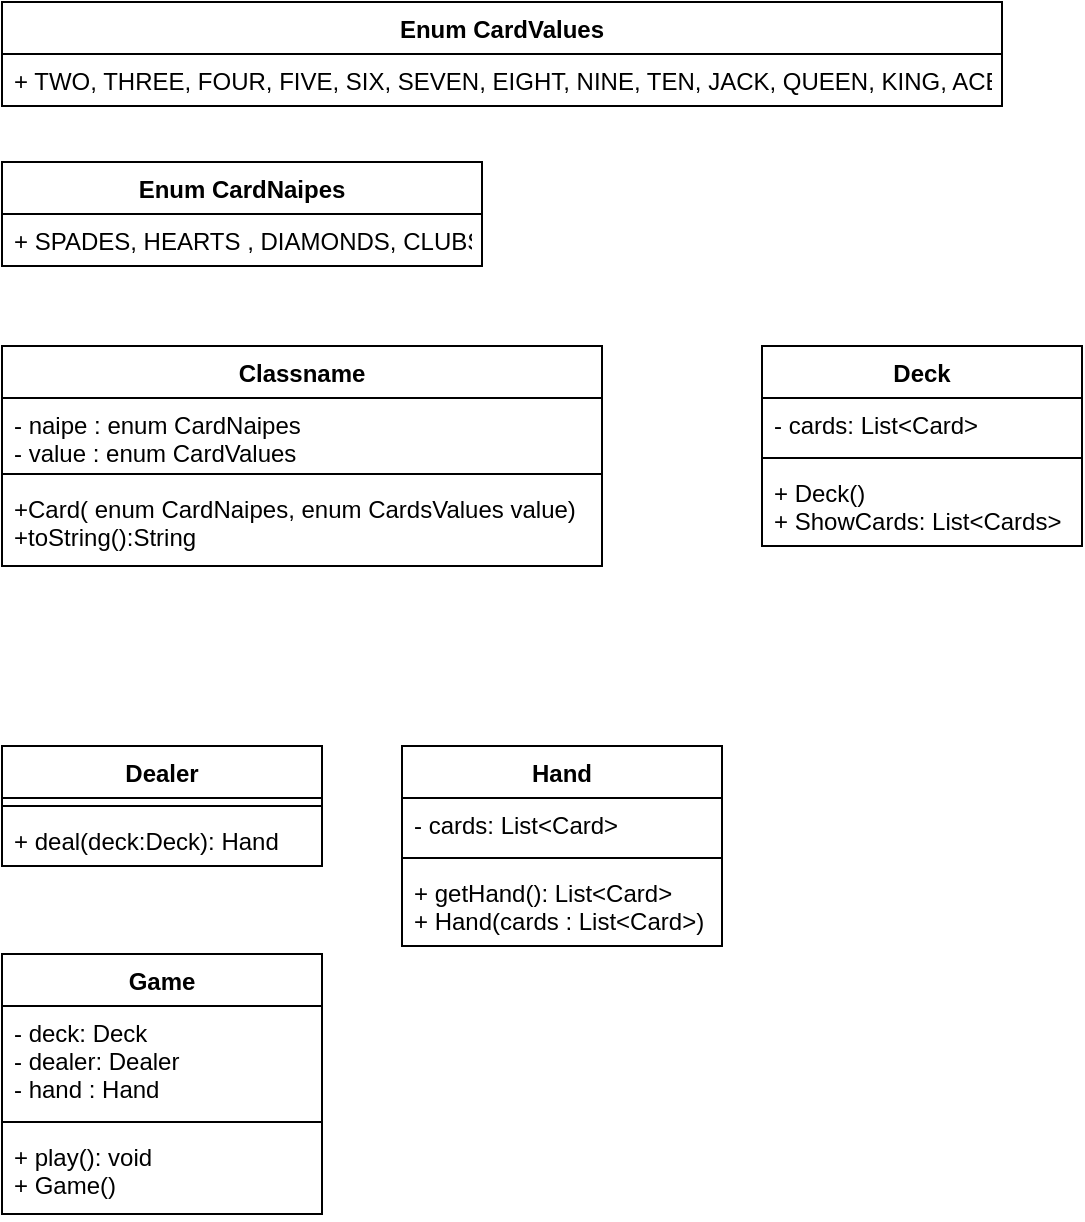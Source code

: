 <mxfile version="11.1.4"><diagram id="koibtEtsrYrakeVHjf50" name="Page-1"><mxGraphModel dx="1422" dy="796" grid="1" gridSize="10" guides="1" tooltips="1" connect="1" arrows="1" fold="1" page="1" pageScale="1" pageWidth="827" pageHeight="1169" math="0" shadow="0"><root><mxCell id="0"/><mxCell id="1" parent="0"/><mxCell id="hBwhrvFoh0MOdJbI9Gcj-6" value="Deck" style="swimlane;fontStyle=1;align=center;verticalAlign=top;childLayout=stackLayout;horizontal=1;startSize=26;horizontalStack=0;resizeParent=1;resizeParentMax=0;resizeLast=0;collapsible=1;marginBottom=0;noLabel=0;" vertex="1" parent="1"><mxGeometry x="540" y="402" width="160" height="100" as="geometry"/></mxCell><mxCell id="hBwhrvFoh0MOdJbI9Gcj-7" value="- cards: List&lt;Card&gt;" style="text;strokeColor=none;fillColor=none;align=left;verticalAlign=top;spacingLeft=4;spacingRight=4;overflow=hidden;rotatable=0;points=[[0,0.5],[1,0.5]];portConstraint=eastwest;collapsible=0;" vertex="1" parent="hBwhrvFoh0MOdJbI9Gcj-6"><mxGeometry y="26" width="160" height="26" as="geometry"/></mxCell><mxCell id="hBwhrvFoh0MOdJbI9Gcj-8" value="" style="line;strokeWidth=1;fillColor=none;align=left;verticalAlign=middle;spacingTop=-1;spacingLeft=3;spacingRight=3;rotatable=0;labelPosition=right;points=[];portConstraint=eastwest;collapsible=0;" vertex="1" parent="hBwhrvFoh0MOdJbI9Gcj-6"><mxGeometry y="52" width="160" height="8" as="geometry"/></mxCell><mxCell id="hBwhrvFoh0MOdJbI9Gcj-9" value="+ Deck()&#10;+ ShowCards: List&lt;Cards&gt;" style="text;strokeColor=none;fillColor=none;align=left;verticalAlign=top;spacingLeft=4;spacingRight=4;overflow=hidden;rotatable=0;points=[[0,0.5],[1,0.5]];portConstraint=eastwest;collapsible=0;" vertex="1" parent="hBwhrvFoh0MOdJbI9Gcj-6"><mxGeometry y="60" width="160" height="40" as="geometry"/></mxCell><mxCell id="hBwhrvFoh0MOdJbI9Gcj-10" value="Enum CardValues" style="swimlane;fontStyle=1;align=center;verticalAlign=top;childLayout=stackLayout;horizontal=1;startSize=26;horizontalStack=0;resizeParent=1;resizeParentMax=0;resizeLast=0;collapsible=1;marginBottom=0;" vertex="1" parent="1"><mxGeometry x="160" y="230" width="500" height="52" as="geometry"/></mxCell><mxCell id="hBwhrvFoh0MOdJbI9Gcj-11" value="+ TWO, THREE, FOUR, FIVE, SIX, SEVEN, EIGHT, NINE, TEN, JACK, QUEEN, KING, ACE" style="text;strokeColor=none;fillColor=none;align=left;verticalAlign=top;spacingLeft=4;spacingRight=4;overflow=hidden;rotatable=0;points=[[0,0.5],[1,0.5]];portConstraint=eastwest;" vertex="1" parent="hBwhrvFoh0MOdJbI9Gcj-10"><mxGeometry y="26" width="500" height="26" as="geometry"/></mxCell><mxCell id="hBwhrvFoh0MOdJbI9Gcj-14" value="Enum CardNaipes" style="swimlane;fontStyle=1;align=center;verticalAlign=top;childLayout=stackLayout;horizontal=1;startSize=26;horizontalStack=0;resizeParent=1;resizeParentMax=0;resizeLast=0;collapsible=1;marginBottom=0;" vertex="1" parent="1"><mxGeometry x="160" y="310" width="240" height="52" as="geometry"/></mxCell><mxCell id="hBwhrvFoh0MOdJbI9Gcj-15" value="+ SPADES, HEARTS , DIAMONDS, CLUBS" style="text;strokeColor=none;fillColor=none;align=left;verticalAlign=top;spacingLeft=4;spacingRight=4;overflow=hidden;rotatable=0;points=[[0,0.5],[1,0.5]];portConstraint=eastwest;" vertex="1" parent="hBwhrvFoh0MOdJbI9Gcj-14"><mxGeometry y="26" width="240" height="26" as="geometry"/></mxCell><mxCell id="hBwhrvFoh0MOdJbI9Gcj-20" value="Dealer" style="swimlane;fontStyle=1;align=center;verticalAlign=top;childLayout=stackLayout;horizontal=1;startSize=26;horizontalStack=0;resizeParent=1;resizeParentMax=0;resizeLast=0;collapsible=1;marginBottom=0;fillColor=none;gradientColor=none;" vertex="1" parent="1"><mxGeometry x="160" y="602" width="160" height="60" as="geometry"/></mxCell><mxCell id="hBwhrvFoh0MOdJbI9Gcj-22" value="" style="line;strokeWidth=1;fillColor=none;align=left;verticalAlign=middle;spacingTop=-1;spacingLeft=3;spacingRight=3;rotatable=0;labelPosition=right;points=[];portConstraint=eastwest;" vertex="1" parent="hBwhrvFoh0MOdJbI9Gcj-20"><mxGeometry y="26" width="160" height="8" as="geometry"/></mxCell><mxCell id="hBwhrvFoh0MOdJbI9Gcj-23" value="+ deal(deck:Deck): Hand" style="text;strokeColor=none;fillColor=none;align=left;verticalAlign=top;spacingLeft=4;spacingRight=4;overflow=hidden;rotatable=0;points=[[0,0.5],[1,0.5]];portConstraint=eastwest;" vertex="1" parent="hBwhrvFoh0MOdJbI9Gcj-20"><mxGeometry y="34" width="160" height="26" as="geometry"/></mxCell><mxCell id="hBwhrvFoh0MOdJbI9Gcj-24" value="Hand" style="swimlane;fontStyle=1;align=center;verticalAlign=top;childLayout=stackLayout;horizontal=1;startSize=26;horizontalStack=0;resizeParent=1;resizeParentMax=0;resizeLast=0;collapsible=1;marginBottom=0;fillColor=none;gradientColor=none;" vertex="1" parent="1"><mxGeometry x="360" y="602" width="160" height="100" as="geometry"/></mxCell><mxCell id="hBwhrvFoh0MOdJbI9Gcj-25" value="- cards: List&lt;Card&gt;" style="text;strokeColor=none;fillColor=none;align=left;verticalAlign=top;spacingLeft=4;spacingRight=4;overflow=hidden;rotatable=0;points=[[0,0.5],[1,0.5]];portConstraint=eastwest;" vertex="1" parent="hBwhrvFoh0MOdJbI9Gcj-24"><mxGeometry y="26" width="160" height="26" as="geometry"/></mxCell><mxCell id="hBwhrvFoh0MOdJbI9Gcj-26" value="" style="line;strokeWidth=1;fillColor=none;align=left;verticalAlign=middle;spacingTop=-1;spacingLeft=3;spacingRight=3;rotatable=0;labelPosition=right;points=[];portConstraint=eastwest;" vertex="1" parent="hBwhrvFoh0MOdJbI9Gcj-24"><mxGeometry y="52" width="160" height="8" as="geometry"/></mxCell><mxCell id="hBwhrvFoh0MOdJbI9Gcj-27" value="+ getHand(): List&lt;Card&gt;&#10;+ Hand(cards : List&lt;Card&gt;)" style="text;strokeColor=none;fillColor=none;align=left;verticalAlign=top;spacingLeft=4;spacingRight=4;overflow=hidden;rotatable=0;points=[[0,0.5],[1,0.5]];portConstraint=eastwest;" vertex="1" parent="hBwhrvFoh0MOdJbI9Gcj-24"><mxGeometry y="60" width="160" height="40" as="geometry"/></mxCell><mxCell id="hBwhrvFoh0MOdJbI9Gcj-29" value="Classname" style="swimlane;fontStyle=1;align=center;verticalAlign=top;childLayout=stackLayout;horizontal=1;startSize=26;horizontalStack=0;resizeParent=1;resizeParentMax=0;resizeLast=0;collapsible=1;marginBottom=0;fillColor=none;gradientColor=none;" vertex="1" parent="1"><mxGeometry x="160" y="402" width="300" height="110" as="geometry"/></mxCell><mxCell id="hBwhrvFoh0MOdJbI9Gcj-30" value="- naipe : enum CardNaipes&#10;- value : enum CardValues " style="text;strokeColor=none;fillColor=none;align=left;verticalAlign=top;spacingLeft=4;spacingRight=4;overflow=hidden;rotatable=0;points=[[0,0.5],[1,0.5]];portConstraint=eastwest;" vertex="1" parent="hBwhrvFoh0MOdJbI9Gcj-29"><mxGeometry y="26" width="300" height="34" as="geometry"/></mxCell><mxCell id="hBwhrvFoh0MOdJbI9Gcj-31" value="" style="line;strokeWidth=1;fillColor=none;align=left;verticalAlign=middle;spacingTop=-1;spacingLeft=3;spacingRight=3;rotatable=0;labelPosition=right;points=[];portConstraint=eastwest;" vertex="1" parent="hBwhrvFoh0MOdJbI9Gcj-29"><mxGeometry y="60" width="300" height="8" as="geometry"/></mxCell><mxCell id="hBwhrvFoh0MOdJbI9Gcj-32" value="+Card( enum CardNaipes, enum CardsValues value)&#10;+toString():String" style="text;strokeColor=none;fillColor=none;align=left;verticalAlign=top;spacingLeft=4;spacingRight=4;overflow=hidden;rotatable=0;points=[[0,0.5],[1,0.5]];portConstraint=eastwest;" vertex="1" parent="hBwhrvFoh0MOdJbI9Gcj-29"><mxGeometry y="68" width="300" height="42" as="geometry"/></mxCell><mxCell id="hBwhrvFoh0MOdJbI9Gcj-33" value="Game" style="swimlane;fontStyle=1;align=center;verticalAlign=top;childLayout=stackLayout;horizontal=1;startSize=26;horizontalStack=0;resizeParent=1;resizeParentMax=0;resizeLast=0;collapsible=1;marginBottom=0;fillColor=none;gradientColor=none;" vertex="1" parent="1"><mxGeometry x="160" y="706" width="160" height="130" as="geometry"/></mxCell><mxCell id="hBwhrvFoh0MOdJbI9Gcj-34" value="- deck: Deck&#10;- dealer: Dealer&#10;- hand : Hand" style="text;strokeColor=none;fillColor=none;align=left;verticalAlign=top;spacingLeft=4;spacingRight=4;overflow=hidden;rotatable=0;points=[[0,0.5],[1,0.5]];portConstraint=eastwest;" vertex="1" parent="hBwhrvFoh0MOdJbI9Gcj-33"><mxGeometry y="26" width="160" height="54" as="geometry"/></mxCell><mxCell id="hBwhrvFoh0MOdJbI9Gcj-35" value="" style="line;strokeWidth=1;fillColor=none;align=left;verticalAlign=middle;spacingTop=-1;spacingLeft=3;spacingRight=3;rotatable=0;labelPosition=right;points=[];portConstraint=eastwest;" vertex="1" parent="hBwhrvFoh0MOdJbI9Gcj-33"><mxGeometry y="80" width="160" height="8" as="geometry"/></mxCell><mxCell id="hBwhrvFoh0MOdJbI9Gcj-36" value="+ play(): void&#10;+ Game()" style="text;strokeColor=none;fillColor=none;align=left;verticalAlign=top;spacingLeft=4;spacingRight=4;overflow=hidden;rotatable=0;points=[[0,0.5],[1,0.5]];portConstraint=eastwest;" vertex="1" parent="hBwhrvFoh0MOdJbI9Gcj-33"><mxGeometry y="88" width="160" height="42" as="geometry"/></mxCell></root></mxGraphModel></diagram></mxfile>